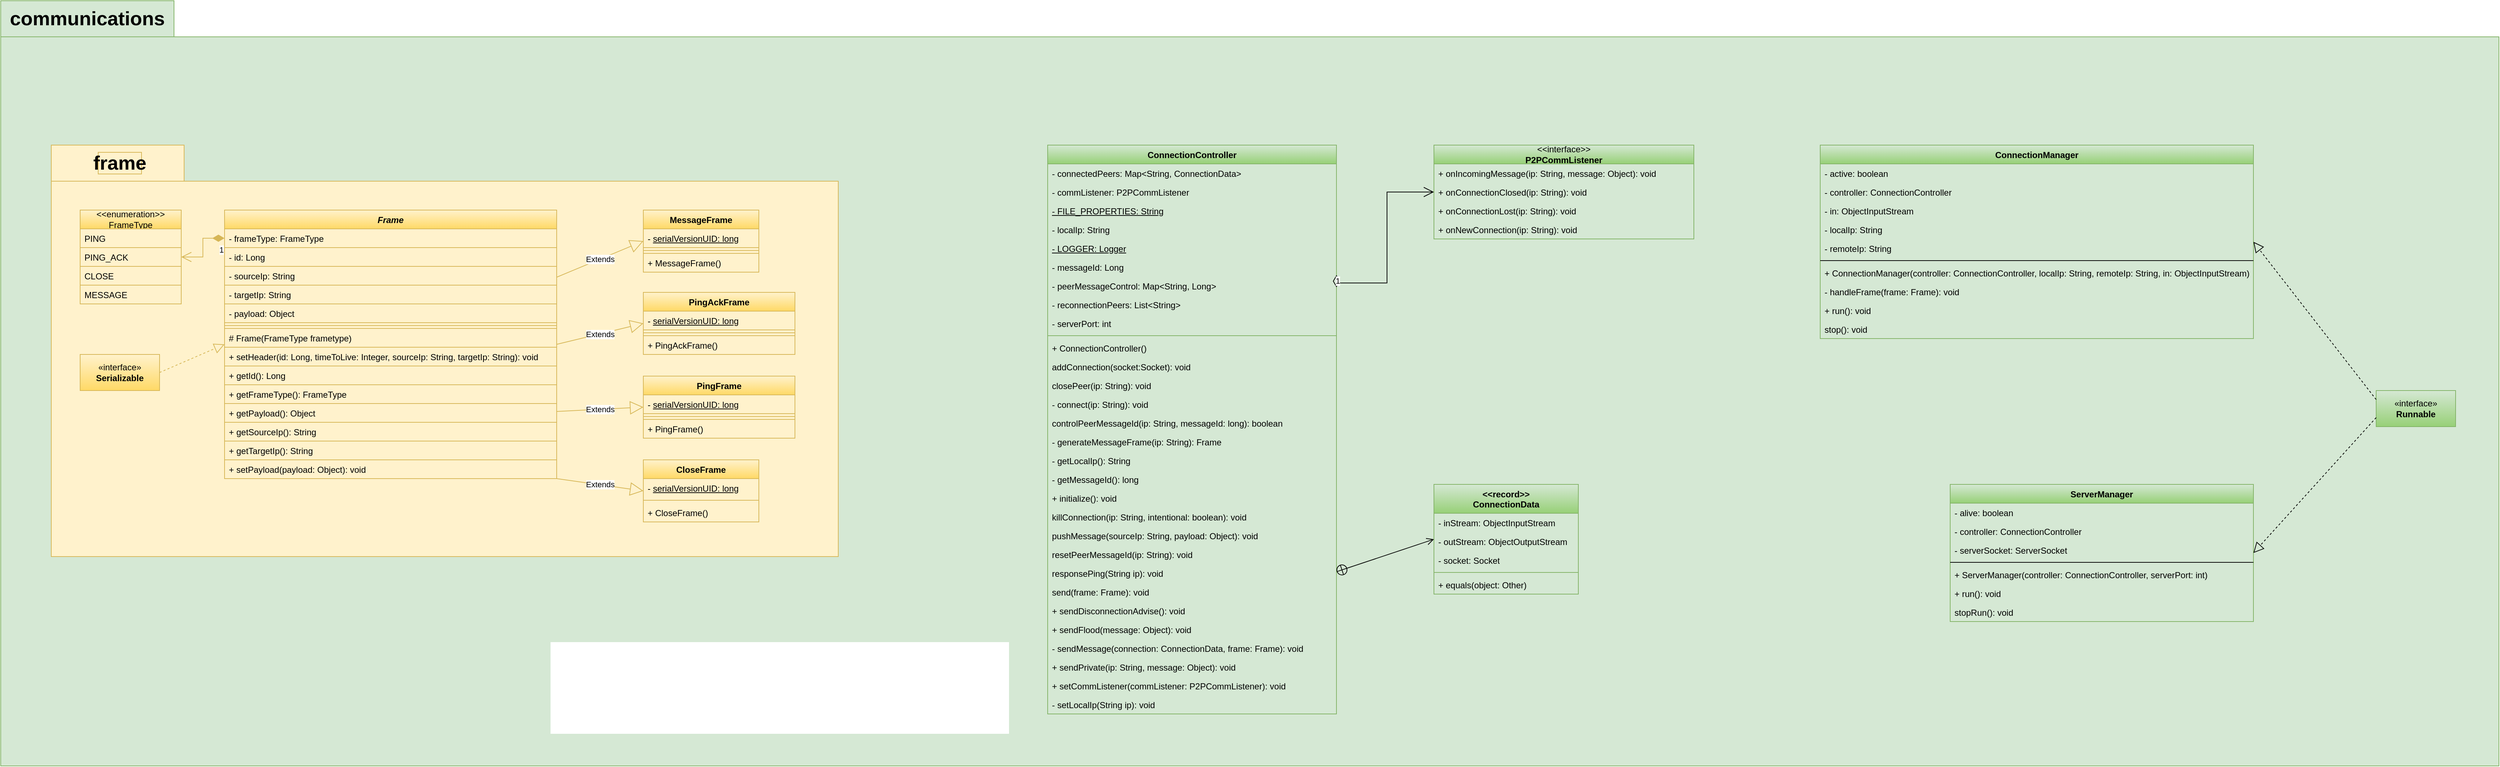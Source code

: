 <mxfile version="21.2.1" type="device">
  <diagram id="C5RBs43oDa-KdzZeNtuy" name="Page-1">
    <mxGraphModel dx="2876" dy="2260" grid="1" gridSize="10" guides="1" tooltips="1" connect="1" arrows="1" fold="1" page="1" pageScale="1" pageWidth="827" pageHeight="1169" math="0" shadow="0">
      <root>
        <mxCell id="WIyWlLk6GJQsqaUBKTNV-0" />
        <mxCell id="WIyWlLk6GJQsqaUBKTNV-1" parent="WIyWlLk6GJQsqaUBKTNV-0" />
        <mxCell id="6uybfCc7X0TYPYsDuKPF-15" value="" style="shape=folder;fontStyle=1;spacingTop=10;tabWidth=240;tabHeight=50;tabPosition=left;html=1;whiteSpace=wrap;fillColor=#d5e8d4;strokeColor=#82b366;" parent="WIyWlLk6GJQsqaUBKTNV-1" vertex="1">
          <mxGeometry x="-492" y="-1112" width="3460" height="1060" as="geometry" />
        </mxCell>
        <mxCell id="6uybfCc7X0TYPYsDuKPF-4" value="&amp;lt;&amp;lt;interface&amp;gt;&amp;gt;&lt;br&gt;&lt;b&gt;P2PCommListener&lt;/b&gt;" style="swimlane;fontStyle=0;childLayout=stackLayout;horizontal=1;startSize=26;fillColor=#d5e8d4;horizontalStack=0;resizeParent=1;resizeParentMax=0;resizeLast=0;collapsible=1;marginBottom=0;whiteSpace=wrap;html=1;gradientColor=#97d077;strokeColor=#82b366;" parent="WIyWlLk6GJQsqaUBKTNV-1" vertex="1">
          <mxGeometry x="1493" y="-912" width="360" height="130" as="geometry">
            <mxRectangle x="1195" y="-550" width="170" height="40" as="alternateBounds" />
          </mxGeometry>
        </mxCell>
        <mxCell id="6uybfCc7X0TYPYsDuKPF-6" value="+ onIncomingMessage(ip: String, message: Object): void" style="text;strokeColor=none;fillColor=none;align=left;verticalAlign=top;spacingLeft=4;spacingRight=4;overflow=hidden;rotatable=0;points=[[0,0.5],[1,0.5]];portConstraint=eastwest;whiteSpace=wrap;html=1;" parent="6uybfCc7X0TYPYsDuKPF-4" vertex="1">
          <mxGeometry y="26" width="360" height="26" as="geometry" />
        </mxCell>
        <mxCell id="6uybfCc7X0TYPYsDuKPF-7" value="+ onConnectionClosed(ip: String): void" style="text;strokeColor=none;fillColor=none;align=left;verticalAlign=top;spacingLeft=4;spacingRight=4;overflow=hidden;rotatable=0;points=[[0,0.5],[1,0.5]];portConstraint=eastwest;whiteSpace=wrap;html=1;" parent="6uybfCc7X0TYPYsDuKPF-4" vertex="1">
          <mxGeometry y="52" width="360" height="26" as="geometry" />
        </mxCell>
        <mxCell id="x2Y6xle5tRd7p2DghXez-5" value="+ onConnectionLost(ip: String): void" style="text;strokeColor=none;fillColor=none;align=left;verticalAlign=top;spacingLeft=4;spacingRight=4;overflow=hidden;rotatable=0;points=[[0,0.5],[1,0.5]];portConstraint=eastwest;whiteSpace=wrap;html=1;" parent="6uybfCc7X0TYPYsDuKPF-4" vertex="1">
          <mxGeometry y="78" width="360" height="26" as="geometry" />
        </mxCell>
        <mxCell id="6uybfCc7X0TYPYsDuKPF-5" value="+ onNewConnection(ip: String): void" style="text;strokeColor=none;fillColor=none;align=left;verticalAlign=top;spacingLeft=4;spacingRight=4;overflow=hidden;rotatable=0;points=[[0,0.5],[1,0.5]];portConstraint=eastwest;whiteSpace=wrap;html=1;" parent="6uybfCc7X0TYPYsDuKPF-4" vertex="1">
          <mxGeometry y="104" width="360" height="26" as="geometry" />
        </mxCell>
        <mxCell id="6uybfCc7X0TYPYsDuKPF-0" value="ConnectionController" style="swimlane;fontStyle=1;align=center;verticalAlign=top;childLayout=stackLayout;horizontal=1;startSize=26;horizontalStack=0;resizeParent=1;resizeParentMax=0;resizeLast=0;collapsible=1;marginBottom=0;whiteSpace=wrap;html=1;fillColor=#d5e8d4;gradientColor=#97d077;strokeColor=#82b366;" parent="WIyWlLk6GJQsqaUBKTNV-1" vertex="1">
          <mxGeometry x="958" y="-912" width="400" height="788" as="geometry">
            <mxRectangle x="660" y="-550" width="100" height="30" as="alternateBounds" />
          </mxGeometry>
        </mxCell>
        <mxCell id="6uybfCc7X0TYPYsDuKPF-38" value="- connectedPeers:&amp;nbsp;Map&amp;lt;String, ConnectionData&amp;gt;" style="text;strokeColor=none;fillColor=none;align=left;verticalAlign=top;spacingLeft=4;spacingRight=4;overflow=hidden;rotatable=0;points=[[0,0.5],[1,0.5]];portConstraint=eastwest;whiteSpace=wrap;html=1;" parent="6uybfCc7X0TYPYsDuKPF-0" vertex="1">
          <mxGeometry y="26" width="400" height="26" as="geometry" />
        </mxCell>
        <mxCell id="6uybfCc7X0TYPYsDuKPF-35" value="- commListener: P2PCommListener" style="text;fillColor=none;align=left;verticalAlign=top;spacingLeft=4;spacingRight=4;overflow=hidden;rotatable=0;points=[[0,0.5],[1,0.5]];portConstraint=eastwest;whiteSpace=wrap;html=1;" parent="6uybfCc7X0TYPYsDuKPF-0" vertex="1">
          <mxGeometry y="52" width="400" height="26" as="geometry" />
        </mxCell>
        <mxCell id="x2Y6xle5tRd7p2DghXez-7" value="&lt;u&gt;-&amp;nbsp;FILE_PROPERTIES: String&lt;/u&gt;&lt;div style=&quot;background-color:#2f2f2f;padding:0px 0px 0px 2px;&quot;&gt;&lt;div style=&quot;color: rgb(170, 170, 170); font-family: Consolas; font-size: 10pt;&quot;&gt;&lt;p style=&quot;background-color:#373737;margin:0;&quot;&gt;&lt;span style=&quot;color:#d9e8f7;&quot;&gt;&lt;/span&gt;&lt;/p&gt;&lt;/div&gt;&lt;/div&gt;" style="text;fillColor=none;align=left;verticalAlign=top;spacingLeft=4;spacingRight=4;overflow=hidden;rotatable=0;points=[[0,0.5],[1,0.5]];portConstraint=eastwest;whiteSpace=wrap;html=1;" parent="6uybfCc7X0TYPYsDuKPF-0" vertex="1">
          <mxGeometry y="78" width="400" height="26" as="geometry" />
        </mxCell>
        <mxCell id="x2Y6xle5tRd7p2DghXez-11" value="- localIp: String" style="text;strokeColor=none;fillColor=none;align=left;verticalAlign=top;spacingLeft=4;spacingRight=4;overflow=hidden;rotatable=0;points=[[0,0.5],[1,0.5]];portConstraint=eastwest;whiteSpace=wrap;html=1;" parent="6uybfCc7X0TYPYsDuKPF-0" vertex="1">
          <mxGeometry y="104" width="400" height="26" as="geometry" />
        </mxCell>
        <mxCell id="x2Y6xle5tRd7p2DghXez-6" value="&lt;u&gt;- LOGGER: Logger&lt;/u&gt;" style="text;fillColor=none;align=left;verticalAlign=top;spacingLeft=4;spacingRight=4;overflow=hidden;rotatable=0;points=[[0,0.5],[1,0.5]];portConstraint=eastwest;whiteSpace=wrap;html=1;" parent="6uybfCc7X0TYPYsDuKPF-0" vertex="1">
          <mxGeometry y="130" width="400" height="26" as="geometry" />
        </mxCell>
        <mxCell id="x2Y6xle5tRd7p2DghXez-12" value="- messageId: Long" style="text;strokeColor=none;fillColor=none;align=left;verticalAlign=top;spacingLeft=4;spacingRight=4;overflow=hidden;rotatable=0;points=[[0,0.5],[1,0.5]];portConstraint=eastwest;whiteSpace=wrap;html=1;" parent="6uybfCc7X0TYPYsDuKPF-0" vertex="1">
          <mxGeometry y="156" width="400" height="26" as="geometry" />
        </mxCell>
        <mxCell id="x2Y6xle5tRd7p2DghXez-9" value="- peerMessageControl: Map&amp;lt;String, Long&amp;gt;" style="text;strokeColor=none;fillColor=none;align=left;verticalAlign=top;spacingLeft=4;spacingRight=4;overflow=hidden;rotatable=0;points=[[0,0.5],[1,0.5]];portConstraint=eastwest;whiteSpace=wrap;html=1;" parent="6uybfCc7X0TYPYsDuKPF-0" vertex="1">
          <mxGeometry y="182" width="400" height="26" as="geometry" />
        </mxCell>
        <mxCell id="x2Y6xle5tRd7p2DghXez-10" value="- reconnectionPeers: List&amp;lt;String&amp;gt;" style="text;strokeColor=none;fillColor=none;align=left;verticalAlign=top;spacingLeft=4;spacingRight=4;overflow=hidden;rotatable=0;points=[[0,0.5],[1,0.5]];portConstraint=eastwest;whiteSpace=wrap;html=1;" parent="6uybfCc7X0TYPYsDuKPF-0" vertex="1">
          <mxGeometry y="208" width="400" height="26" as="geometry" />
        </mxCell>
        <mxCell id="x2Y6xle5tRd7p2DghXez-8" value="- serverPort: int" style="text;strokeColor=none;fillColor=none;align=left;verticalAlign=top;spacingLeft=4;spacingRight=4;overflow=hidden;rotatable=0;points=[[0,0.5],[1,0.5]];portConstraint=eastwest;whiteSpace=wrap;html=1;" parent="6uybfCc7X0TYPYsDuKPF-0" vertex="1">
          <mxGeometry y="234" width="400" height="26" as="geometry" />
        </mxCell>
        <mxCell id="6uybfCc7X0TYPYsDuKPF-2" value="" style="line;strokeWidth=1;fillColor=none;align=left;verticalAlign=middle;spacingTop=-1;spacingLeft=3;spacingRight=3;rotatable=0;labelPosition=right;points=[];portConstraint=eastwest;strokeColor=inherit;" parent="6uybfCc7X0TYPYsDuKPF-0" vertex="1">
          <mxGeometry y="260" width="400" height="8" as="geometry" />
        </mxCell>
        <mxCell id="6uybfCc7X0TYPYsDuKPF-9" value="+ ConnectionController()" style="text;strokeColor=none;fillColor=none;align=left;verticalAlign=top;spacingLeft=4;spacingRight=4;overflow=hidden;rotatable=0;points=[[0,0.5],[1,0.5]];portConstraint=eastwest;whiteSpace=wrap;html=1;" parent="6uybfCc7X0TYPYsDuKPF-0" vertex="1">
          <mxGeometry y="268" width="400" height="26" as="geometry" />
        </mxCell>
        <mxCell id="6uybfCc7X0TYPYsDuKPF-3" value="addConnection(socket:Socket): void" style="text;strokeColor=none;fillColor=none;align=left;verticalAlign=top;spacingLeft=4;spacingRight=4;overflow=hidden;rotatable=0;points=[[0,0.5],[1,0.5]];portConstraint=eastwest;whiteSpace=wrap;html=1;" parent="6uybfCc7X0TYPYsDuKPF-0" vertex="1">
          <mxGeometry y="294" width="400" height="26" as="geometry" />
        </mxCell>
        <mxCell id="6uybfCc7X0TYPYsDuKPF-10" value="closePeer(ip: String): void" style="text;strokeColor=none;fillColor=none;align=left;verticalAlign=top;spacingLeft=4;spacingRight=4;overflow=hidden;rotatable=0;points=[[0,0.5],[1,0.5]];portConstraint=eastwest;whiteSpace=wrap;html=1;" parent="6uybfCc7X0TYPYsDuKPF-0" vertex="1">
          <mxGeometry y="320" width="400" height="26" as="geometry" />
        </mxCell>
        <mxCell id="6uybfCc7X0TYPYsDuKPF-11" value="- connect(ip: String): void" style="text;strokeColor=none;fillColor=none;align=left;verticalAlign=top;spacingLeft=4;spacingRight=4;overflow=hidden;rotatable=0;points=[[0,0.5],[1,0.5]];portConstraint=eastwest;whiteSpace=wrap;html=1;" parent="6uybfCc7X0TYPYsDuKPF-0" vertex="1">
          <mxGeometry y="346" width="400" height="26" as="geometry" />
        </mxCell>
        <mxCell id="6uybfCc7X0TYPYsDuKPF-12" value="controlPeerMessageId(ip: String, messageId: long): boolean" style="text;strokeColor=none;fillColor=none;align=left;verticalAlign=top;spacingLeft=4;spacingRight=4;overflow=hidden;rotatable=0;points=[[0,0.5],[1,0.5]];portConstraint=eastwest;whiteSpace=wrap;html=1;" parent="6uybfCc7X0TYPYsDuKPF-0" vertex="1">
          <mxGeometry y="372" width="400" height="26" as="geometry" />
        </mxCell>
        <mxCell id="6uybfCc7X0TYPYsDuKPF-13" value="- generateMessageFrame(ip: String): Frame" style="text;strokeColor=none;fillColor=none;align=left;verticalAlign=top;spacingLeft=4;spacingRight=4;overflow=hidden;rotatable=0;points=[[0,0.5],[1,0.5]];portConstraint=eastwest;whiteSpace=wrap;html=1;" parent="6uybfCc7X0TYPYsDuKPF-0" vertex="1">
          <mxGeometry y="398" width="400" height="26" as="geometry" />
        </mxCell>
        <mxCell id="6uybfCc7X0TYPYsDuKPF-14" value="- getLocalIp(): String" style="text;strokeColor=none;fillColor=none;align=left;verticalAlign=top;spacingLeft=4;spacingRight=4;overflow=hidden;rotatable=0;points=[[0,0.5],[1,0.5]];portConstraint=eastwest;whiteSpace=wrap;html=1;" parent="6uybfCc7X0TYPYsDuKPF-0" vertex="1">
          <mxGeometry y="424" width="400" height="26" as="geometry" />
        </mxCell>
        <mxCell id="x2Y6xle5tRd7p2DghXez-24" value="- getMessageId(): long" style="text;strokeColor=none;fillColor=none;align=left;verticalAlign=top;spacingLeft=4;spacingRight=4;overflow=hidden;rotatable=0;points=[[0,0.5],[1,0.5]];portConstraint=eastwest;whiteSpace=wrap;html=1;" parent="6uybfCc7X0TYPYsDuKPF-0" vertex="1">
          <mxGeometry y="450" width="400" height="26" as="geometry" />
        </mxCell>
        <mxCell id="x2Y6xle5tRd7p2DghXez-23" value="+ initialize(): void" style="text;strokeColor=none;fillColor=none;align=left;verticalAlign=top;spacingLeft=4;spacingRight=4;overflow=hidden;rotatable=0;points=[[0,0.5],[1,0.5]];portConstraint=eastwest;whiteSpace=wrap;html=1;" parent="6uybfCc7X0TYPYsDuKPF-0" vertex="1">
          <mxGeometry y="476" width="400" height="26" as="geometry" />
        </mxCell>
        <mxCell id="x2Y6xle5tRd7p2DghXez-22" value="killConnection(ip: String, intentional: boolean): void" style="text;strokeColor=none;fillColor=none;align=left;verticalAlign=top;spacingLeft=4;spacingRight=4;overflow=hidden;rotatable=0;points=[[0,0.5],[1,0.5]];portConstraint=eastwest;whiteSpace=wrap;html=1;" parent="6uybfCc7X0TYPYsDuKPF-0" vertex="1">
          <mxGeometry y="502" width="400" height="26" as="geometry" />
        </mxCell>
        <mxCell id="x2Y6xle5tRd7p2DghXez-21" value="pushMessage(sourceIp: String, payload: Object): void" style="text;strokeColor=none;fillColor=none;align=left;verticalAlign=top;spacingLeft=4;spacingRight=4;overflow=hidden;rotatable=0;points=[[0,0.5],[1,0.5]];portConstraint=eastwest;whiteSpace=wrap;html=1;" parent="6uybfCc7X0TYPYsDuKPF-0" vertex="1">
          <mxGeometry y="528" width="400" height="26" as="geometry" />
        </mxCell>
        <mxCell id="x2Y6xle5tRd7p2DghXez-20" value="resetPeerMessageId(ip: String): void" style="text;strokeColor=none;fillColor=none;align=left;verticalAlign=top;spacingLeft=4;spacingRight=4;overflow=hidden;rotatable=0;points=[[0,0.5],[1,0.5]];portConstraint=eastwest;whiteSpace=wrap;html=1;" parent="6uybfCc7X0TYPYsDuKPF-0" vertex="1">
          <mxGeometry y="554" width="400" height="26" as="geometry" />
        </mxCell>
        <mxCell id="x2Y6xle5tRd7p2DghXez-19" value="responsePing(String ip): void" style="text;strokeColor=none;fillColor=none;align=left;verticalAlign=top;spacingLeft=4;spacingRight=4;overflow=hidden;rotatable=0;points=[[0,0.5],[1,0.5]];portConstraint=eastwest;whiteSpace=wrap;html=1;" parent="6uybfCc7X0TYPYsDuKPF-0" vertex="1">
          <mxGeometry y="580" width="400" height="26" as="geometry" />
        </mxCell>
        <mxCell id="x2Y6xle5tRd7p2DghXez-18" value="send(frame: Frame): void" style="text;strokeColor=none;fillColor=none;align=left;verticalAlign=top;spacingLeft=4;spacingRight=4;overflow=hidden;rotatable=0;points=[[0,0.5],[1,0.5]];portConstraint=eastwest;whiteSpace=wrap;html=1;" parent="6uybfCc7X0TYPYsDuKPF-0" vertex="1">
          <mxGeometry y="606" width="400" height="26" as="geometry" />
        </mxCell>
        <mxCell id="zC05qz8FW3x5f4cjifrT-1" value="+&amp;nbsp;sendDisconnectionAdvise(): void&lt;div style=&quot;background-color:#2f2f2f;padding:0px 0px 0px 2px;&quot;&gt;&lt;div style=&quot;color: rgb(170, 170, 170); font-family: Consolas; font-size: 10pt;&quot;&gt;&lt;p style=&quot;background-color:#373737;margin:0;&quot;&gt;&lt;span style=&quot;color:#d9e8f7;&quot;&gt;&lt;/span&gt;&lt;/p&gt;&lt;/div&gt;&lt;/div&gt;" style="text;strokeColor=none;fillColor=none;align=left;verticalAlign=top;spacingLeft=4;spacingRight=4;overflow=hidden;rotatable=0;points=[[0,0.5],[1,0.5]];portConstraint=eastwest;whiteSpace=wrap;html=1;" vertex="1" parent="6uybfCc7X0TYPYsDuKPF-0">
          <mxGeometry y="632" width="400" height="26" as="geometry" />
        </mxCell>
        <mxCell id="x2Y6xle5tRd7p2DghXez-17" value="+ sendFlood(message: Object): void" style="text;strokeColor=none;fillColor=none;align=left;verticalAlign=top;spacingLeft=4;spacingRight=4;overflow=hidden;rotatable=0;points=[[0,0.5],[1,0.5]];portConstraint=eastwest;whiteSpace=wrap;html=1;" parent="6uybfCc7X0TYPYsDuKPF-0" vertex="1">
          <mxGeometry y="658" width="400" height="26" as="geometry" />
        </mxCell>
        <mxCell id="x2Y6xle5tRd7p2DghXez-16" value="- sendMessage(connection: ConnectionData, frame: Frame): void" style="text;strokeColor=none;fillColor=none;align=left;verticalAlign=top;spacingLeft=4;spacingRight=4;overflow=hidden;rotatable=0;points=[[0,0.5],[1,0.5]];portConstraint=eastwest;whiteSpace=wrap;html=1;" parent="6uybfCc7X0TYPYsDuKPF-0" vertex="1">
          <mxGeometry y="684" width="400" height="26" as="geometry" />
        </mxCell>
        <mxCell id="x2Y6xle5tRd7p2DghXez-15" value="+ sendPrivate(ip: String, message: Object): void" style="text;strokeColor=none;fillColor=none;align=left;verticalAlign=top;spacingLeft=4;spacingRight=4;overflow=hidden;rotatable=0;points=[[0,0.5],[1,0.5]];portConstraint=eastwest;whiteSpace=wrap;html=1;" parent="6uybfCc7X0TYPYsDuKPF-0" vertex="1">
          <mxGeometry y="710" width="400" height="26" as="geometry" />
        </mxCell>
        <mxCell id="x2Y6xle5tRd7p2DghXez-14" value="+ setCommListener(commListener: P2PCommListener): void" style="text;strokeColor=none;fillColor=none;align=left;verticalAlign=top;spacingLeft=4;spacingRight=4;overflow=hidden;rotatable=0;points=[[0,0.5],[1,0.5]];portConstraint=eastwest;whiteSpace=wrap;html=1;" parent="6uybfCc7X0TYPYsDuKPF-0" vertex="1">
          <mxGeometry y="736" width="400" height="26" as="geometry" />
        </mxCell>
        <mxCell id="x2Y6xle5tRd7p2DghXez-13" value="- setLocalIp(String ip): void" style="text;strokeColor=none;fillColor=none;align=left;verticalAlign=top;spacingLeft=4;spacingRight=4;overflow=hidden;rotatable=0;points=[[0,0.5],[1,0.5]];portConstraint=eastwest;whiteSpace=wrap;html=1;" parent="6uybfCc7X0TYPYsDuKPF-0" vertex="1">
          <mxGeometry y="762" width="400" height="26" as="geometry" />
        </mxCell>
        <mxCell id="6uybfCc7X0TYPYsDuKPF-108" value="ConnectionManager" style="swimlane;fontStyle=1;align=center;verticalAlign=top;childLayout=stackLayout;horizontal=1;startSize=26;horizontalStack=0;resizeParent=1;resizeParentMax=0;resizeLast=0;collapsible=1;marginBottom=0;whiteSpace=wrap;html=1;fillColor=#d5e8d4;gradientColor=#97d077;strokeColor=#82b366;" parent="WIyWlLk6GJQsqaUBKTNV-1" vertex="1">
          <mxGeometry x="2028" y="-912" width="600" height="268" as="geometry">
            <mxRectangle x="1730" y="-550" width="160" height="30" as="alternateBounds" />
          </mxGeometry>
        </mxCell>
        <mxCell id="6uybfCc7X0TYPYsDuKPF-193" value="- active: boolean" style="text;fillColor=none;align=left;verticalAlign=top;spacingLeft=4;spacingRight=4;overflow=hidden;rotatable=0;points=[[0,0.5],[1,0.5]];portConstraint=eastwest;whiteSpace=wrap;html=1;" parent="6uybfCc7X0TYPYsDuKPF-108" vertex="1">
          <mxGeometry y="26" width="600" height="26" as="geometry" />
        </mxCell>
        <mxCell id="6uybfCc7X0TYPYsDuKPF-184" value="- controller: ConnectionController" style="text;fillColor=none;align=left;verticalAlign=top;spacingLeft=4;spacingRight=4;overflow=hidden;rotatable=0;points=[[0,0.5],[1,0.5]];portConstraint=eastwest;whiteSpace=wrap;html=1;" parent="6uybfCc7X0TYPYsDuKPF-108" vertex="1">
          <mxGeometry y="52" width="600" height="26" as="geometry" />
        </mxCell>
        <mxCell id="6uybfCc7X0TYPYsDuKPF-112" value="- in: ObjectInputStream" style="text;fillColor=none;align=left;verticalAlign=top;spacingLeft=4;spacingRight=4;overflow=hidden;rotatable=0;points=[[0,0.5],[1,0.5]];portConstraint=eastwest;whiteSpace=wrap;html=1;" parent="6uybfCc7X0TYPYsDuKPF-108" vertex="1">
          <mxGeometry y="78" width="600" height="26" as="geometry" />
        </mxCell>
        <mxCell id="6uybfCc7X0TYPYsDuKPF-109" value="- localIp: String" style="text;fillColor=none;align=left;verticalAlign=top;spacingLeft=4;spacingRight=4;overflow=hidden;rotatable=0;points=[[0,0.5],[1,0.5]];portConstraint=eastwest;whiteSpace=wrap;html=1;" parent="6uybfCc7X0TYPYsDuKPF-108" vertex="1">
          <mxGeometry y="104" width="600" height="26" as="geometry" />
        </mxCell>
        <mxCell id="6uybfCc7X0TYPYsDuKPF-118" value="- remoteIp: String" style="text;fillColor=none;align=left;verticalAlign=top;spacingLeft=4;spacingRight=4;overflow=hidden;rotatable=0;points=[[0,0.5],[1,0.5]];portConstraint=eastwest;whiteSpace=wrap;html=1;" parent="6uybfCc7X0TYPYsDuKPF-108" vertex="1">
          <mxGeometry y="130" width="600" height="26" as="geometry" />
        </mxCell>
        <mxCell id="6uybfCc7X0TYPYsDuKPF-110" value="" style="line;strokeWidth=1;fillColor=none;align=left;verticalAlign=middle;spacingTop=-1;spacingLeft=3;spacingRight=3;rotatable=0;labelPosition=right;points=[];portConstraint=eastwest;" parent="6uybfCc7X0TYPYsDuKPF-108" vertex="1">
          <mxGeometry y="156" width="600" height="8" as="geometry" />
        </mxCell>
        <mxCell id="6uybfCc7X0TYPYsDuKPF-111" value="+ ConnectionManager(controller: ConnectionController, localIp: String, remoteIp: String, in: ObjectInputStream)" style="text;fillColor=none;align=left;verticalAlign=top;spacingLeft=4;spacingRight=4;overflow=hidden;rotatable=0;points=[[0,0.5],[1,0.5]];portConstraint=eastwest;whiteSpace=wrap;html=1;" parent="6uybfCc7X0TYPYsDuKPF-108" vertex="1">
          <mxGeometry y="164" width="600" height="26" as="geometry" />
        </mxCell>
        <mxCell id="6uybfCc7X0TYPYsDuKPF-130" value="- handleFrame(frame: Frame): void" style="text;fillColor=none;align=left;verticalAlign=top;spacingLeft=4;spacingRight=4;overflow=hidden;rotatable=0;points=[[0,0.5],[1,0.5]];portConstraint=eastwest;whiteSpace=wrap;html=1;" parent="6uybfCc7X0TYPYsDuKPF-108" vertex="1">
          <mxGeometry y="190" width="600" height="26" as="geometry" />
        </mxCell>
        <mxCell id="6uybfCc7X0TYPYsDuKPF-128" value="+ run(): void" style="text;fillColor=none;align=left;verticalAlign=top;spacingLeft=4;spacingRight=4;overflow=hidden;rotatable=0;points=[[0,0.5],[1,0.5]];portConstraint=eastwest;whiteSpace=wrap;html=1;" parent="6uybfCc7X0TYPYsDuKPF-108" vertex="1">
          <mxGeometry y="216" width="600" height="26" as="geometry" />
        </mxCell>
        <mxCell id="6uybfCc7X0TYPYsDuKPF-129" value="stop(): void" style="text;fillColor=none;align=left;verticalAlign=top;spacingLeft=4;spacingRight=4;overflow=hidden;rotatable=0;points=[[0,0.5],[1,0.5]];portConstraint=eastwest;whiteSpace=wrap;html=1;" parent="6uybfCc7X0TYPYsDuKPF-108" vertex="1">
          <mxGeometry y="242" width="600" height="26" as="geometry" />
        </mxCell>
        <mxCell id="6uybfCc7X0TYPYsDuKPF-144" value="ServerManager" style="swimlane;fontStyle=1;align=center;verticalAlign=top;childLayout=stackLayout;horizontal=1;startSize=26;horizontalStack=0;resizeParent=1;resizeParentMax=0;resizeLast=0;collapsible=1;marginBottom=0;whiteSpace=wrap;html=1;fillColor=#d5e8d4;gradientColor=#97d077;strokeColor=#82b366;" parent="WIyWlLk6GJQsqaUBKTNV-1" vertex="1">
          <mxGeometry x="2208" y="-442" width="420" height="190" as="geometry">
            <mxRectangle x="1910" y="-80" width="140" height="30" as="alternateBounds" />
          </mxGeometry>
        </mxCell>
        <mxCell id="6uybfCc7X0TYPYsDuKPF-145" value="- alive: boolean" style="text;fillColor=none;align=left;verticalAlign=top;spacingLeft=4;spacingRight=4;overflow=hidden;rotatable=0;points=[[0,0.5],[1,0.5]];portConstraint=eastwest;whiteSpace=wrap;html=1;" parent="6uybfCc7X0TYPYsDuKPF-144" vertex="1">
          <mxGeometry y="26" width="420" height="26" as="geometry" />
        </mxCell>
        <mxCell id="6uybfCc7X0TYPYsDuKPF-149" value="- controller: ConnectionController" style="text;fillColor=none;align=left;verticalAlign=top;spacingLeft=4;spacingRight=4;overflow=hidden;rotatable=0;points=[[0,0.5],[1,0.5]];portConstraint=eastwest;whiteSpace=wrap;html=1;" parent="6uybfCc7X0TYPYsDuKPF-144" vertex="1">
          <mxGeometry y="52" width="420" height="26" as="geometry" />
        </mxCell>
        <mxCell id="6uybfCc7X0TYPYsDuKPF-148" value="- serverSocket: ServerSocket" style="text;fillColor=none;align=left;verticalAlign=top;spacingLeft=4;spacingRight=4;overflow=hidden;rotatable=0;points=[[0,0.5],[1,0.5]];portConstraint=eastwest;whiteSpace=wrap;html=1;" parent="6uybfCc7X0TYPYsDuKPF-144" vertex="1">
          <mxGeometry y="78" width="420" height="26" as="geometry" />
        </mxCell>
        <mxCell id="6uybfCc7X0TYPYsDuKPF-146" value="" style="line;strokeWidth=1;fillColor=none;align=left;verticalAlign=middle;spacingTop=-1;spacingLeft=3;spacingRight=3;rotatable=0;labelPosition=right;points=[];portConstraint=eastwest;" parent="6uybfCc7X0TYPYsDuKPF-144" vertex="1">
          <mxGeometry y="104" width="420" height="8" as="geometry" />
        </mxCell>
        <mxCell id="6uybfCc7X0TYPYsDuKPF-147" value="+ ServerManager(controller: ConnectionController, serverPort: int)" style="text;fillColor=none;align=left;verticalAlign=top;spacingLeft=4;spacingRight=4;overflow=hidden;rotatable=0;points=[[0,0.5],[1,0.5]];portConstraint=eastwest;whiteSpace=wrap;html=1;" parent="6uybfCc7X0TYPYsDuKPF-144" vertex="1">
          <mxGeometry y="112" width="420" height="26" as="geometry" />
        </mxCell>
        <mxCell id="6uybfCc7X0TYPYsDuKPF-151" value="+ run(): void" style="text;fillColor=none;align=left;verticalAlign=top;spacingLeft=4;spacingRight=4;overflow=hidden;rotatable=0;points=[[0,0.5],[1,0.5]];portConstraint=eastwest;whiteSpace=wrap;html=1;" parent="6uybfCc7X0TYPYsDuKPF-144" vertex="1">
          <mxGeometry y="138" width="420" height="26" as="geometry" />
        </mxCell>
        <mxCell id="6uybfCc7X0TYPYsDuKPF-150" value="stopRun(): void" style="text;fillColor=none;align=left;verticalAlign=top;spacingLeft=4;spacingRight=4;overflow=hidden;rotatable=0;points=[[0,0.5],[1,0.5]];portConstraint=eastwest;whiteSpace=wrap;html=1;" parent="6uybfCc7X0TYPYsDuKPF-144" vertex="1">
          <mxGeometry y="164" width="420" height="26" as="geometry" />
        </mxCell>
        <mxCell id="6uybfCc7X0TYPYsDuKPF-153" value="" style="shape=folder;fontStyle=1;spacingTop=10;tabWidth=184;tabHeight=50;tabPosition=left;html=1;whiteSpace=wrap;fillColor=#fff2cc;strokeColor=#d6b656;" parent="WIyWlLk6GJQsqaUBKTNV-1" vertex="1">
          <mxGeometry x="-422" y="-912" width="1090" height="570" as="geometry" />
        </mxCell>
        <mxCell id="6uybfCc7X0TYPYsDuKPF-24" value="&lt;i&gt;Frame&lt;/i&gt;" style="swimlane;fontStyle=1;align=center;verticalAlign=top;childLayout=stackLayout;horizontal=1;startSize=26;horizontalStack=0;resizeParent=1;resizeParentMax=0;resizeLast=0;collapsible=1;marginBottom=0;whiteSpace=wrap;html=1;fillColor=#fff2cc;strokeColor=#d6b656;gradientColor=#ffd966;" parent="WIyWlLk6GJQsqaUBKTNV-1" vertex="1">
          <mxGeometry x="-182" y="-822" width="460" height="372" as="geometry">
            <mxRectangle x="-182" y="-822" width="80" height="30" as="alternateBounds" />
          </mxGeometry>
        </mxCell>
        <mxCell id="6uybfCc7X0TYPYsDuKPF-25" value="- frameType: FrameType" style="text;fillColor=#fff2cc;align=left;verticalAlign=top;spacingLeft=4;spacingRight=4;overflow=hidden;rotatable=0;points=[[0,0.5],[1,0.5]];portConstraint=eastwest;whiteSpace=wrap;html=1;strokeColor=#d6b656;" parent="6uybfCc7X0TYPYsDuKPF-24" vertex="1">
          <mxGeometry y="26" width="460" height="26" as="geometry" />
        </mxCell>
        <mxCell id="6uybfCc7X0TYPYsDuKPF-42" value="- id: Long" style="text;fillColor=#fff2cc;align=left;verticalAlign=top;spacingLeft=4;spacingRight=4;overflow=hidden;rotatable=0;points=[[0,0.5],[1,0.5]];portConstraint=eastwest;whiteSpace=wrap;html=1;strokeColor=#d6b656;" parent="6uybfCc7X0TYPYsDuKPF-24" vertex="1">
          <mxGeometry y="52" width="460" height="26" as="geometry" />
        </mxCell>
        <mxCell id="6uybfCc7X0TYPYsDuKPF-40" value="- sourceIp: String" style="text;fillColor=#fff2cc;align=left;verticalAlign=top;spacingLeft=4;spacingRight=4;overflow=hidden;rotatable=0;points=[[0,0.5],[1,0.5]];portConstraint=eastwest;whiteSpace=wrap;html=1;strokeColor=#d6b656;" parent="6uybfCc7X0TYPYsDuKPF-24" vertex="1">
          <mxGeometry y="78" width="460" height="26" as="geometry" />
        </mxCell>
        <mxCell id="6uybfCc7X0TYPYsDuKPF-39" value="- targetIp: String" style="text;fillColor=#fff2cc;align=left;verticalAlign=top;spacingLeft=4;spacingRight=4;overflow=hidden;rotatable=0;points=[[0,0.5],[1,0.5]];portConstraint=eastwest;whiteSpace=wrap;html=1;strokeColor=#d6b656;" parent="6uybfCc7X0TYPYsDuKPF-24" vertex="1">
          <mxGeometry y="104" width="460" height="26" as="geometry" />
        </mxCell>
        <mxCell id="6uybfCc7X0TYPYsDuKPF-43" value="- payload: Object" style="text;fillColor=#fff2cc;align=left;verticalAlign=top;spacingLeft=4;spacingRight=4;overflow=hidden;rotatable=0;points=[[0,0.5],[1,0.5]];portConstraint=eastwest;whiteSpace=wrap;html=1;strokeColor=#d6b656;" parent="6uybfCc7X0TYPYsDuKPF-24" vertex="1">
          <mxGeometry y="130" width="460" height="26" as="geometry" />
        </mxCell>
        <mxCell id="6uybfCc7X0TYPYsDuKPF-26" value="" style="line;strokeWidth=1;fillColor=#fff2cc;align=left;verticalAlign=middle;spacingTop=-1;spacingLeft=3;spacingRight=3;rotatable=0;labelPosition=right;points=[];portConstraint=eastwest;strokeColor=#d6b656;" parent="6uybfCc7X0TYPYsDuKPF-24" vertex="1">
          <mxGeometry y="156" width="460" height="8" as="geometry" />
        </mxCell>
        <mxCell id="6uybfCc7X0TYPYsDuKPF-27" value="# Frame(FrameType frametype)" style="text;fillColor=#fff2cc;align=left;verticalAlign=top;spacingLeft=4;spacingRight=4;overflow=hidden;rotatable=0;points=[[0,0.5],[1,0.5]];portConstraint=eastwest;whiteSpace=wrap;html=1;strokeColor=#d6b656;" parent="6uybfCc7X0TYPYsDuKPF-24" vertex="1">
          <mxGeometry y="164" width="460" height="26" as="geometry" />
        </mxCell>
        <mxCell id="6uybfCc7X0TYPYsDuKPF-44" value="+ setHeader(id: Long, timeToLive: Integer, sourceIp: String, targetIp: String): void" style="text;fillColor=#fff2cc;align=left;verticalAlign=top;spacingLeft=4;spacingRight=4;overflow=hidden;rotatable=0;points=[[0,0.5],[1,0.5]];portConstraint=eastwest;whiteSpace=wrap;html=1;strokeColor=#d6b656;" parent="6uybfCc7X0TYPYsDuKPF-24" vertex="1">
          <mxGeometry y="190" width="460" height="26" as="geometry" />
        </mxCell>
        <mxCell id="6uybfCc7X0TYPYsDuKPF-52" value="+ getId(): Long" style="text;fillColor=#fff2cc;align=left;verticalAlign=top;spacingLeft=4;spacingRight=4;overflow=hidden;rotatable=0;points=[[0,0.5],[1,0.5]];portConstraint=eastwest;whiteSpace=wrap;html=1;strokeColor=#d6b656;" parent="6uybfCc7X0TYPYsDuKPF-24" vertex="1">
          <mxGeometry y="216" width="460" height="26" as="geometry" />
        </mxCell>
        <mxCell id="6uybfCc7X0TYPYsDuKPF-51" value="+ getFrameType(): FrameType" style="text;fillColor=#fff2cc;align=left;verticalAlign=top;spacingLeft=4;spacingRight=4;overflow=hidden;rotatable=0;points=[[0,0.5],[1,0.5]];portConstraint=eastwest;whiteSpace=wrap;html=1;strokeColor=#d6b656;" parent="6uybfCc7X0TYPYsDuKPF-24" vertex="1">
          <mxGeometry y="242" width="460" height="26" as="geometry" />
        </mxCell>
        <mxCell id="6uybfCc7X0TYPYsDuKPF-50" value="+ getPayload(): Object" style="text;fillColor=#fff2cc;align=left;verticalAlign=top;spacingLeft=4;spacingRight=4;overflow=hidden;rotatable=0;points=[[0,0.5],[1,0.5]];portConstraint=eastwest;whiteSpace=wrap;html=1;strokeColor=#d6b656;" parent="6uybfCc7X0TYPYsDuKPF-24" vertex="1">
          <mxGeometry y="268" width="460" height="26" as="geometry" />
        </mxCell>
        <mxCell id="6uybfCc7X0TYPYsDuKPF-49" value="+ getSourceIp(): String" style="text;fillColor=#fff2cc;align=left;verticalAlign=top;spacingLeft=4;spacingRight=4;overflow=hidden;rotatable=0;points=[[0,0.5],[1,0.5]];portConstraint=eastwest;whiteSpace=wrap;html=1;strokeColor=#d6b656;" parent="6uybfCc7X0TYPYsDuKPF-24" vertex="1">
          <mxGeometry y="294" width="460" height="26" as="geometry" />
        </mxCell>
        <mxCell id="6uybfCc7X0TYPYsDuKPF-48" value="+ getTargetIp(): String" style="text;fillColor=#fff2cc;align=left;verticalAlign=top;spacingLeft=4;spacingRight=4;overflow=hidden;rotatable=0;points=[[0,0.5],[1,0.5]];portConstraint=eastwest;whiteSpace=wrap;html=1;strokeColor=#d6b656;" parent="6uybfCc7X0TYPYsDuKPF-24" vertex="1">
          <mxGeometry y="320" width="460" height="26" as="geometry" />
        </mxCell>
        <mxCell id="6uybfCc7X0TYPYsDuKPF-46" value="+ setPayload(payload: Object): void" style="text;fillColor=#fff2cc;align=left;verticalAlign=top;spacingLeft=4;spacingRight=4;overflow=hidden;rotatable=0;points=[[0,0.5],[1,0.5]];portConstraint=eastwest;whiteSpace=wrap;html=1;strokeColor=#d6b656;" parent="6uybfCc7X0TYPYsDuKPF-24" vertex="1">
          <mxGeometry y="346" width="460" height="26" as="geometry" />
        </mxCell>
        <mxCell id="6uybfCc7X0TYPYsDuKPF-53" value="«interface»&lt;br&gt;&lt;b&gt;Serializable&lt;/b&gt;" style="html=1;whiteSpace=wrap;fillColor=#fff2cc;strokeColor=#d6b656;gradientColor=#ffd966;" parent="WIyWlLk6GJQsqaUBKTNV-1" vertex="1">
          <mxGeometry x="-382" y="-622" width="110" height="50" as="geometry" />
        </mxCell>
        <mxCell id="6uybfCc7X0TYPYsDuKPF-55" value="MessageFrame" style="swimlane;fontStyle=1;align=center;verticalAlign=top;childLayout=stackLayout;horizontal=1;startSize=26;horizontalStack=0;resizeParent=1;resizeParentMax=0;resizeLast=0;collapsible=1;marginBottom=0;whiteSpace=wrap;html=1;fillColor=#fff2cc;strokeColor=#d6b656;gradientColor=#ffd966;" parent="WIyWlLk6GJQsqaUBKTNV-1" vertex="1">
          <mxGeometry x="398" y="-822" width="160" height="86" as="geometry">
            <mxRectangle x="80" width="130" height="30" as="alternateBounds" />
          </mxGeometry>
        </mxCell>
        <mxCell id="6uybfCc7X0TYPYsDuKPF-56" value="- &lt;u&gt;serialVersionUID: long&lt;/u&gt;" style="text;fillColor=#fff2cc;align=left;verticalAlign=top;spacingLeft=4;spacingRight=4;overflow=hidden;rotatable=0;points=[[0,0.5],[1,0.5]];portConstraint=eastwest;whiteSpace=wrap;html=1;strokeColor=#d6b656;" parent="6uybfCc7X0TYPYsDuKPF-55" vertex="1">
          <mxGeometry y="26" width="160" height="26" as="geometry" />
        </mxCell>
        <mxCell id="6uybfCc7X0TYPYsDuKPF-57" value="" style="line;strokeWidth=1;fillColor=#fff2cc;align=left;verticalAlign=middle;spacingTop=-1;spacingLeft=3;spacingRight=3;rotatable=0;labelPosition=right;points=[];portConstraint=eastwest;strokeColor=#d6b656;" parent="6uybfCc7X0TYPYsDuKPF-55" vertex="1">
          <mxGeometry y="52" width="160" height="8" as="geometry" />
        </mxCell>
        <mxCell id="6uybfCc7X0TYPYsDuKPF-58" value="+ MessageFrame()" style="text;fillColor=#fff2cc;align=left;verticalAlign=top;spacingLeft=4;spacingRight=4;overflow=hidden;rotatable=0;points=[[0,0.5],[1,0.5]];portConstraint=eastwest;whiteSpace=wrap;html=1;strokeColor=#d6b656;" parent="6uybfCc7X0TYPYsDuKPF-55" vertex="1">
          <mxGeometry y="60" width="160" height="26" as="geometry" />
        </mxCell>
        <mxCell id="6uybfCc7X0TYPYsDuKPF-59" value="PingAckFrame" style="swimlane;fontStyle=1;align=center;verticalAlign=top;childLayout=stackLayout;horizontal=1;startSize=26;horizontalStack=0;resizeParent=1;resizeParentMax=0;resizeLast=0;collapsible=1;marginBottom=0;whiteSpace=wrap;html=1;fillColor=#fff2cc;strokeColor=#d6b656;gradientColor=#ffd966;" parent="WIyWlLk6GJQsqaUBKTNV-1" vertex="1">
          <mxGeometry x="398" y="-708" width="210" height="86" as="geometry">
            <mxRectangle x="80" y="129" width="120" height="30" as="alternateBounds" />
          </mxGeometry>
        </mxCell>
        <mxCell id="6uybfCc7X0TYPYsDuKPF-60" value="- &lt;u&gt;serialVersionUID: long&lt;/u&gt;" style="text;fillColor=#fff2cc;align=left;verticalAlign=top;spacingLeft=4;spacingRight=4;overflow=hidden;rotatable=0;points=[[0,0.5],[1,0.5]];portConstraint=eastwest;whiteSpace=wrap;html=1;strokeColor=#d6b656;" parent="6uybfCc7X0TYPYsDuKPF-59" vertex="1">
          <mxGeometry y="26" width="210" height="26" as="geometry" />
        </mxCell>
        <mxCell id="6uybfCc7X0TYPYsDuKPF-61" value="" style="line;strokeWidth=1;fillColor=#fff2cc;align=left;verticalAlign=middle;spacingTop=-1;spacingLeft=3;spacingRight=3;rotatable=0;labelPosition=right;points=[];portConstraint=eastwest;strokeColor=#d6b656;" parent="6uybfCc7X0TYPYsDuKPF-59" vertex="1">
          <mxGeometry y="52" width="210" height="8" as="geometry" />
        </mxCell>
        <mxCell id="6uybfCc7X0TYPYsDuKPF-62" value="+ PingAckFrame()" style="text;fillColor=#fff2cc;align=left;verticalAlign=top;spacingLeft=4;spacingRight=4;overflow=hidden;rotatable=0;points=[[0,0.5],[1,0.5]];portConstraint=eastwest;whiteSpace=wrap;html=1;strokeColor=#d6b656;" parent="6uybfCc7X0TYPYsDuKPF-59" vertex="1">
          <mxGeometry y="60" width="210" height="26" as="geometry" />
        </mxCell>
        <mxCell id="6uybfCc7X0TYPYsDuKPF-64" value="PingFrame" style="swimlane;fontStyle=1;align=center;verticalAlign=top;childLayout=stackLayout;horizontal=1;startSize=26;horizontalStack=0;resizeParent=1;resizeParentMax=0;resizeLast=0;collapsible=1;marginBottom=0;whiteSpace=wrap;html=1;fillColor=#fff2cc;strokeColor=#d6b656;gradientColor=#ffd966;" parent="WIyWlLk6GJQsqaUBKTNV-1" vertex="1">
          <mxGeometry x="398" y="-592" width="210" height="86" as="geometry">
            <mxRectangle x="80" y="290" width="100" height="30" as="alternateBounds" />
          </mxGeometry>
        </mxCell>
        <mxCell id="6uybfCc7X0TYPYsDuKPF-65" value="- &lt;u&gt;serialVersionUID: long&lt;/u&gt;" style="text;fillColor=#fff2cc;align=left;verticalAlign=top;spacingLeft=4;spacingRight=4;overflow=hidden;rotatable=0;points=[[0,0.5],[1,0.5]];portConstraint=eastwest;whiteSpace=wrap;html=1;strokeColor=#d6b656;" parent="6uybfCc7X0TYPYsDuKPF-64" vertex="1">
          <mxGeometry y="26" width="210" height="26" as="geometry" />
        </mxCell>
        <mxCell id="6uybfCc7X0TYPYsDuKPF-66" value="" style="line;strokeWidth=1;fillColor=#fff2cc;align=left;verticalAlign=middle;spacingTop=-1;spacingLeft=3;spacingRight=3;rotatable=0;labelPosition=right;points=[];portConstraint=eastwest;strokeColor=#d6b656;" parent="6uybfCc7X0TYPYsDuKPF-64" vertex="1">
          <mxGeometry y="52" width="210" height="8" as="geometry" />
        </mxCell>
        <mxCell id="6uybfCc7X0TYPYsDuKPF-67" value="+ PingFrame()" style="text;fillColor=#fff2cc;align=left;verticalAlign=top;spacingLeft=4;spacingRight=4;overflow=hidden;rotatable=0;points=[[0,0.5],[1,0.5]];portConstraint=eastwest;whiteSpace=wrap;html=1;strokeColor=#d6b656;" parent="6uybfCc7X0TYPYsDuKPF-64" vertex="1">
          <mxGeometry y="60" width="210" height="26" as="geometry" />
        </mxCell>
        <mxCell id="6uybfCc7X0TYPYsDuKPF-28" value="&amp;lt;&amp;lt;enumeration&amp;gt;&amp;gt;&lt;br&gt;FrameType" style="swimlane;fontStyle=0;childLayout=stackLayout;horizontal=1;startSize=26;fillColor=#fff2cc;horizontalStack=0;resizeParent=1;resizeParentMax=0;resizeLast=0;collapsible=1;marginBottom=0;whiteSpace=wrap;html=1;strokeColor=#d6b656;gradientColor=#ffd966;" parent="WIyWlLk6GJQsqaUBKTNV-1" vertex="1">
          <mxGeometry x="-382" y="-822" width="140" height="130" as="geometry">
            <mxRectangle x="-700" y="-40" width="140" height="40" as="alternateBounds" />
          </mxGeometry>
        </mxCell>
        <mxCell id="6uybfCc7X0TYPYsDuKPF-29" value="PING" style="text;strokeColor=#d6b656;fillColor=#fff2cc;align=left;verticalAlign=top;spacingLeft=4;spacingRight=4;overflow=hidden;rotatable=0;points=[[0,0.5],[1,0.5]];portConstraint=eastwest;whiteSpace=wrap;html=1;" parent="6uybfCc7X0TYPYsDuKPF-28" vertex="1">
          <mxGeometry y="26" width="140" height="26" as="geometry" />
        </mxCell>
        <mxCell id="6uybfCc7X0TYPYsDuKPF-30" value="PING_ACK" style="text;strokeColor=#d6b656;fillColor=#fff2cc;align=left;verticalAlign=top;spacingLeft=4;spacingRight=4;overflow=hidden;rotatable=0;points=[[0,0.5],[1,0.5]];portConstraint=eastwest;whiteSpace=wrap;html=1;" parent="6uybfCc7X0TYPYsDuKPF-28" vertex="1">
          <mxGeometry y="52" width="140" height="26" as="geometry" />
        </mxCell>
        <mxCell id="x2Y6xle5tRd7p2DghXez-0" value="CLOSE" style="text;strokeColor=#d6b656;fillColor=#fff2cc;align=left;verticalAlign=top;spacingLeft=4;spacingRight=4;overflow=hidden;rotatable=0;points=[[0,0.5],[1,0.5]];portConstraint=eastwest;whiteSpace=wrap;html=1;" parent="6uybfCc7X0TYPYsDuKPF-28" vertex="1">
          <mxGeometry y="78" width="140" height="26" as="geometry" />
        </mxCell>
        <mxCell id="6uybfCc7X0TYPYsDuKPF-31" value="MESSAGE" style="text;strokeColor=#d6b656;fillColor=#fff2cc;align=left;verticalAlign=top;spacingLeft=4;spacingRight=4;overflow=hidden;rotatable=0;points=[[0,0.5],[1,0.5]];portConstraint=eastwest;whiteSpace=wrap;html=1;" parent="6uybfCc7X0TYPYsDuKPF-28" vertex="1">
          <mxGeometry y="104" width="140" height="26" as="geometry" />
        </mxCell>
        <mxCell id="6uybfCc7X0TYPYsDuKPF-170" value="1" style="endArrow=open;html=1;endSize=12;startArrow=diamondThin;startSize=14;startFill=0;edgeStyle=orthogonalEdgeStyle;align=left;verticalAlign=bottom;rounded=0;exitX=1;exitY=0.25;exitDx=0;exitDy=0;entryX=0;entryY=0.5;entryDx=0;entryDy=0;" parent="WIyWlLk6GJQsqaUBKTNV-1" source="6uybfCc7X0TYPYsDuKPF-0" target="6uybfCc7X0TYPYsDuKPF-4" edge="1">
          <mxGeometry x="-1" y="3" relative="1" as="geometry">
            <mxPoint x="1318" y="-592" as="sourcePoint" />
            <mxPoint x="1478" y="-592" as="targetPoint" />
            <Array as="points">
              <mxPoint x="1428" y="-721" />
              <mxPoint x="1428" y="-847" />
            </Array>
          </mxGeometry>
        </mxCell>
        <mxCell id="6uybfCc7X0TYPYsDuKPF-175" value="" style="endArrow=block;dashed=1;endFill=0;endSize=12;html=1;rounded=0;exitX=1;exitY=0.5;exitDx=0;exitDy=0;entryX=0;entryY=0.5;entryDx=0;entryDy=0;fillColor=#fff2cc;strokeColor=#d6b656;" parent="WIyWlLk6GJQsqaUBKTNV-1" source="6uybfCc7X0TYPYsDuKPF-53" target="6uybfCc7X0TYPYsDuKPF-24" edge="1">
          <mxGeometry width="160" relative="1" as="geometry">
            <mxPoint x="-52" y="-652" as="sourcePoint" />
            <mxPoint x="-182" y="-812" as="targetPoint" />
          </mxGeometry>
        </mxCell>
        <mxCell id="6uybfCc7X0TYPYsDuKPF-176" value="Extends" style="endArrow=block;endSize=16;endFill=0;html=1;rounded=0;exitX=1;exitY=0.25;exitDx=0;exitDy=0;entryX=0;entryY=0.5;entryDx=0;entryDy=0;fillColor=#fff2cc;strokeColor=#d6b656;" parent="WIyWlLk6GJQsqaUBKTNV-1" source="6uybfCc7X0TYPYsDuKPF-24" target="6uybfCc7X0TYPYsDuKPF-55" edge="1">
          <mxGeometry width="160" relative="1" as="geometry">
            <mxPoint x="18" y="-732" as="sourcePoint" />
            <mxPoint x="178" y="-732" as="targetPoint" />
          </mxGeometry>
        </mxCell>
        <mxCell id="6uybfCc7X0TYPYsDuKPF-177" value="Extends" style="endArrow=block;endSize=16;endFill=0;html=1;rounded=0;exitX=1;exitY=0.5;exitDx=0;exitDy=0;entryX=0;entryY=0.5;entryDx=0;entryDy=0;fillColor=#fff2cc;strokeColor=#d6b656;" parent="WIyWlLk6GJQsqaUBKTNV-1" source="6uybfCc7X0TYPYsDuKPF-24" target="6uybfCc7X0TYPYsDuKPF-59" edge="1">
          <mxGeometry width="160" relative="1" as="geometry">
            <mxPoint x="18" y="-732" as="sourcePoint" />
            <mxPoint x="178" y="-732" as="targetPoint" />
          </mxGeometry>
        </mxCell>
        <mxCell id="6uybfCc7X0TYPYsDuKPF-178" value="Extends" style="endArrow=block;endSize=16;endFill=0;html=1;rounded=0;exitX=1;exitY=0.75;exitDx=0;exitDy=0;entryX=0;entryY=0.5;entryDx=0;entryDy=0;fillColor=#fff2cc;strokeColor=#d6b656;" parent="WIyWlLk6GJQsqaUBKTNV-1" source="6uybfCc7X0TYPYsDuKPF-24" target="6uybfCc7X0TYPYsDuKPF-64" edge="1">
          <mxGeometry width="160" relative="1" as="geometry">
            <mxPoint x="-42" y="-622" as="sourcePoint" />
            <mxPoint x="118" y="-622" as="targetPoint" />
          </mxGeometry>
        </mxCell>
        <mxCell id="6uybfCc7X0TYPYsDuKPF-179" value="1" style="endArrow=open;html=1;endSize=12;startArrow=diamondThin;startSize=14;startFill=1;edgeStyle=orthogonalEdgeStyle;align=right;verticalAlign=top;rounded=0;exitX=0;exitY=0.5;exitDx=0;exitDy=0;entryX=1;entryY=0.5;entryDx=0;entryDy=0;labelPosition=left;verticalLabelPosition=bottom;fillColor=#fff2cc;strokeColor=#d6b656;" parent="WIyWlLk6GJQsqaUBKTNV-1" source="6uybfCc7X0TYPYsDuKPF-25" target="6uybfCc7X0TYPYsDuKPF-28" edge="1">
          <mxGeometry x="-1" y="3" relative="1" as="geometry">
            <mxPoint x="-232" y="-562" as="sourcePoint" />
            <mxPoint x="-72" y="-562" as="targetPoint" />
          </mxGeometry>
        </mxCell>
        <mxCell id="6uybfCc7X0TYPYsDuKPF-182" value="&lt;b&gt;&lt;font style=&quot;font-size: 27px;&quot;&gt;frame&lt;/font&gt;&lt;/b&gt;" style="text;html=1;strokeColor=#d6b656;fillColor=#fff2cc;align=center;verticalAlign=middle;whiteSpace=wrap;rounded=0;" parent="WIyWlLk6GJQsqaUBKTNV-1" vertex="1">
          <mxGeometry x="-357" y="-902" width="60" height="30" as="geometry" />
        </mxCell>
        <mxCell id="6uybfCc7X0TYPYsDuKPF-183" value="communications" style="text;html=1;strokeColor=none;fillColor=none;align=center;verticalAlign=middle;whiteSpace=wrap;rounded=0;fontStyle=1;fontSize=27;" parent="WIyWlLk6GJQsqaUBKTNV-1" vertex="1">
          <mxGeometry x="-402" y="-1102" width="60" height="30" as="geometry" />
        </mxCell>
        <mxCell id="x2Y6xle5tRd7p2DghXez-1" value="CloseFrame" style="swimlane;fontStyle=1;align=center;verticalAlign=top;childLayout=stackLayout;horizontal=1;startSize=26;horizontalStack=0;resizeParent=1;resizeParentMax=0;resizeLast=0;collapsible=1;marginBottom=0;whiteSpace=wrap;html=1;fillColor=#fff2cc;gradientColor=#ffd966;strokeColor=#d6b656;" parent="WIyWlLk6GJQsqaUBKTNV-1" vertex="1">
          <mxGeometry x="398" y="-476" width="160" height="86" as="geometry">
            <mxRectangle x="398" y="-476" width="110" height="30" as="alternateBounds" />
          </mxGeometry>
        </mxCell>
        <mxCell id="x2Y6xle5tRd7p2DghXez-2" value="-&amp;nbsp;&lt;u style=&quot;border-color: var(--border-color);&quot;&gt;serialVersionUID: long&lt;/u&gt;" style="text;strokeColor=none;fillColor=none;align=left;verticalAlign=top;spacingLeft=4;spacingRight=4;overflow=hidden;rotatable=0;points=[[0,0.5],[1,0.5]];portConstraint=eastwest;whiteSpace=wrap;html=1;" parent="x2Y6xle5tRd7p2DghXez-1" vertex="1">
          <mxGeometry y="26" width="160" height="26" as="geometry" />
        </mxCell>
        <mxCell id="x2Y6xle5tRd7p2DghXez-3" value="" style="line;strokeWidth=1;fillColor=none;align=left;verticalAlign=middle;spacingTop=-1;spacingLeft=3;spacingRight=3;rotatable=0;labelPosition=right;points=[];portConstraint=eastwest;strokeColor=inherit;" parent="x2Y6xle5tRd7p2DghXez-1" vertex="1">
          <mxGeometry y="52" width="160" height="8" as="geometry" />
        </mxCell>
        <mxCell id="x2Y6xle5tRd7p2DghXez-4" value="+ CloseFrame()" style="text;strokeColor=none;fillColor=none;align=left;verticalAlign=top;spacingLeft=4;spacingRight=4;overflow=hidden;rotatable=0;points=[[0,0.5],[1,0.5]];portConstraint=eastwest;whiteSpace=wrap;html=1;" parent="x2Y6xle5tRd7p2DghXez-1" vertex="1">
          <mxGeometry y="60" width="160" height="26" as="geometry" />
        </mxCell>
        <mxCell id="x2Y6xle5tRd7p2DghXez-30" value="&amp;lt;&amp;lt;record&amp;gt;&amp;gt;&lt;br&gt;ConnectionData" style="swimlane;fontStyle=1;align=center;verticalAlign=top;childLayout=stackLayout;horizontal=1;startSize=40;horizontalStack=0;resizeParent=1;resizeParentMax=0;resizeLast=0;collapsible=1;marginBottom=0;whiteSpace=wrap;html=1;fillColor=#d5e8d4;gradientColor=#97d077;strokeColor=#82b366;" parent="WIyWlLk6GJQsqaUBKTNV-1" vertex="1">
          <mxGeometry x="1493" y="-442" width="200" height="152" as="geometry">
            <mxRectangle x="1195" y="-300" width="130" height="40" as="alternateBounds" />
          </mxGeometry>
        </mxCell>
        <mxCell id="x2Y6xle5tRd7p2DghXez-31" value="- inStream: ObjectInputStream" style="text;strokeColor=none;fillColor=none;align=left;verticalAlign=top;spacingLeft=4;spacingRight=4;overflow=hidden;rotatable=0;points=[[0,0.5],[1,0.5]];portConstraint=eastwest;whiteSpace=wrap;html=1;" parent="x2Y6xle5tRd7p2DghXez-30" vertex="1">
          <mxGeometry y="40" width="200" height="26" as="geometry" />
        </mxCell>
        <mxCell id="x2Y6xle5tRd7p2DghXez-34" value="- outStream: ObjectOutputStream" style="text;strokeColor=none;fillColor=none;align=left;verticalAlign=top;spacingLeft=4;spacingRight=4;overflow=hidden;rotatable=0;points=[[0,0.5],[1,0.5]];portConstraint=eastwest;whiteSpace=wrap;html=1;" parent="x2Y6xle5tRd7p2DghXez-30" vertex="1">
          <mxGeometry y="66" width="200" height="26" as="geometry" />
        </mxCell>
        <mxCell id="x2Y6xle5tRd7p2DghXez-35" value="- socket: Socket" style="text;strokeColor=none;fillColor=none;align=left;verticalAlign=top;spacingLeft=4;spacingRight=4;overflow=hidden;rotatable=0;points=[[0,0.5],[1,0.5]];portConstraint=eastwest;whiteSpace=wrap;html=1;" parent="x2Y6xle5tRd7p2DghXez-30" vertex="1">
          <mxGeometry y="92" width="200" height="26" as="geometry" />
        </mxCell>
        <mxCell id="x2Y6xle5tRd7p2DghXez-32" value="" style="line;strokeWidth=1;fillColor=none;align=left;verticalAlign=middle;spacingTop=-1;spacingLeft=3;spacingRight=3;rotatable=0;labelPosition=right;points=[];portConstraint=eastwest;strokeColor=inherit;" parent="x2Y6xle5tRd7p2DghXez-30" vertex="1">
          <mxGeometry y="118" width="200" height="8" as="geometry" />
        </mxCell>
        <mxCell id="x2Y6xle5tRd7p2DghXez-33" value="+ equals(object: Other)" style="text;strokeColor=none;fillColor=none;align=left;verticalAlign=top;spacingLeft=4;spacingRight=4;overflow=hidden;rotatable=0;points=[[0,0.5],[1,0.5]];portConstraint=eastwest;whiteSpace=wrap;html=1;" parent="x2Y6xle5tRd7p2DghXez-30" vertex="1">
          <mxGeometry y="126" width="200" height="26" as="geometry" />
        </mxCell>
        <mxCell id="x2Y6xle5tRd7p2DghXez-36" value="" style="endArrow=open;startArrow=circlePlus;endFill=0;startFill=0;endSize=8;html=1;rounded=0;entryX=0;entryY=0.5;entryDx=0;entryDy=0;exitX=1;exitY=0.75;exitDx=0;exitDy=0;" parent="WIyWlLk6GJQsqaUBKTNV-1" source="6uybfCc7X0TYPYsDuKPF-0" target="x2Y6xle5tRd7p2DghXez-30" edge="1">
          <mxGeometry width="160" relative="1" as="geometry">
            <mxPoint x="608" y="-772" as="sourcePoint" />
            <mxPoint x="768" y="-772" as="targetPoint" />
          </mxGeometry>
        </mxCell>
        <mxCell id="x2Y6xle5tRd7p2DghXez-37" value="«interface»&lt;br&gt;&lt;b&gt;Runnable&lt;/b&gt;" style="html=1;whiteSpace=wrap;fillColor=#d5e8d4;gradientColor=#97d077;strokeColor=#82b366;" parent="WIyWlLk6GJQsqaUBKTNV-1" vertex="1">
          <mxGeometry x="2798" y="-572" width="110" height="50" as="geometry" />
        </mxCell>
        <mxCell id="x2Y6xle5tRd7p2DghXez-38" value="" style="endArrow=block;dashed=1;endFill=0;endSize=12;html=1;rounded=0;entryX=1;entryY=0.5;entryDx=0;entryDy=0;exitX=0;exitY=0.25;exitDx=0;exitDy=0;" parent="WIyWlLk6GJQsqaUBKTNV-1" source="x2Y6xle5tRd7p2DghXez-37" target="6uybfCc7X0TYPYsDuKPF-108" edge="1">
          <mxGeometry width="160" relative="1" as="geometry">
            <mxPoint x="2398" y="-882" as="sourcePoint" />
            <mxPoint x="2558" y="-882" as="targetPoint" />
          </mxGeometry>
        </mxCell>
        <mxCell id="x2Y6xle5tRd7p2DghXez-40" value="" style="endArrow=block;dashed=1;endFill=0;endSize=12;html=1;rounded=0;exitX=0;exitY=0.75;exitDx=0;exitDy=0;entryX=1;entryY=0.5;entryDx=0;entryDy=0;" parent="WIyWlLk6GJQsqaUBKTNV-1" source="x2Y6xle5tRd7p2DghXez-37" target="6uybfCc7X0TYPYsDuKPF-144" edge="1">
          <mxGeometry width="160" relative="1" as="geometry">
            <mxPoint x="2718" y="-492" as="sourcePoint" />
            <mxPoint x="2878" y="-492" as="targetPoint" />
          </mxGeometry>
        </mxCell>
        <mxCell id="zC05qz8FW3x5f4cjifrT-0" value="Extends" style="endArrow=block;endSize=16;endFill=0;html=1;rounded=0;entryX=0;entryY=0.5;entryDx=0;entryDy=0;exitX=1;exitY=1;exitDx=0;exitDy=0;fillColor=#fff2cc;strokeColor=#d6b656;" edge="1" parent="WIyWlLk6GJQsqaUBKTNV-1" source="6uybfCc7X0TYPYsDuKPF-24" target="x2Y6xle5tRd7p2DghXez-1">
          <mxGeometry width="160" relative="1" as="geometry">
            <mxPoint x="220" y="-590" as="sourcePoint" />
            <mxPoint x="380" y="-590" as="targetPoint" />
          </mxGeometry>
        </mxCell>
      </root>
    </mxGraphModel>
  </diagram>
</mxfile>
